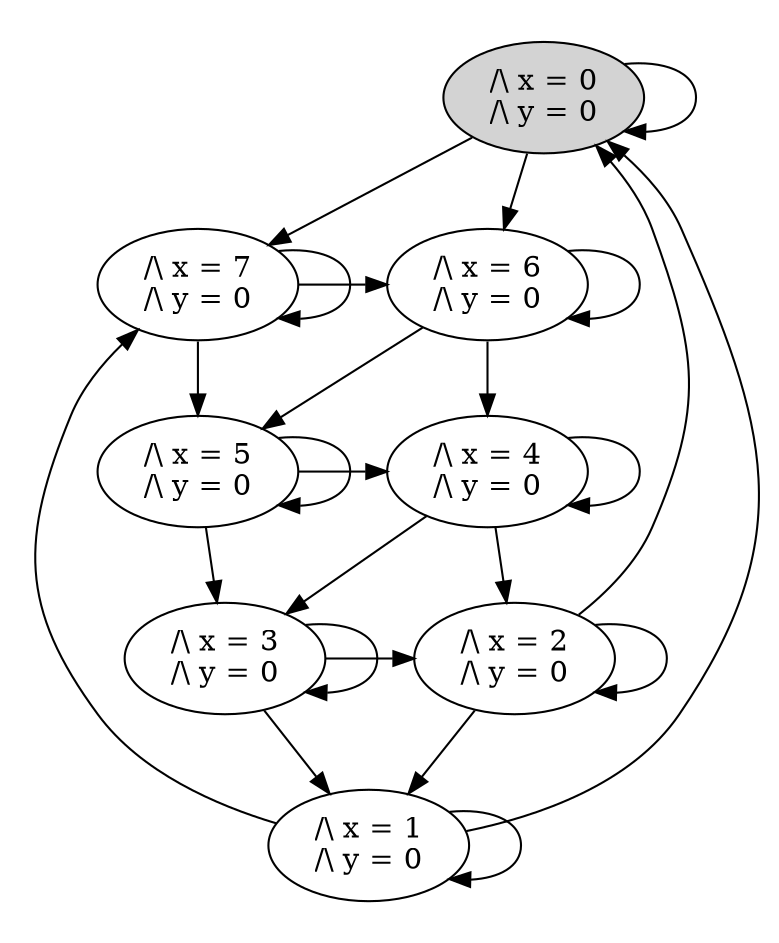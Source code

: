 strict digraph DiskGraph {
nodesep=0.35;
subgraph cluster_graph {
color="white";
1317622219392791164 [label="/\\ x = 0\n/\\ y = 0",style = filled]
1317622219392791164 -> 4893700435511492333 [label="",color="black",fontcolor="black"];
4893700435511492333 [label="/\\ x = 6\n/\\ y = 0"];
1317622219392791164 -> 3480188005806878388 [label="",color="black",fontcolor="black"];
3480188005806878388 [label="/\\ x = 7\n/\\ y = 0"];
1317622219392791164 -> 3480188005806878388 [label="",color="black",fontcolor="black"];
1317622219392791164 -> 1317622219392791164 [label="",color="black",fontcolor="black"];
4893700435511492333 -> -6583692315316380065 [label="",color="black",fontcolor="black"];
-6583692315316380065 [label="/\\ x = 4\n/\\ y = 0"];
4893700435511492333 -> -2952126410107482618 [label="",color="black",fontcolor="black"];
-2952126410107482618 [label="/\\ x = 5\n/\\ y = 0"];
4893700435511492333 -> -2952126410107482618 [label="",color="black",fontcolor="black"];
4893700435511492333 -> 4893700435511492333 [label="",color="black",fontcolor="black"];
3480188005806878388 -> -2952126410107482618 [label="",color="black",fontcolor="black"];
3480188005806878388 -> 4893700435511492333 [label="",color="black",fontcolor="black"];
3480188005806878388 -> 4893700435511492333 [label="",color="black",fontcolor="black"];
3480188005806878388 -> 3480188005806878388 [label="",color="black",fontcolor="black"];
-6583692315316380065 -> -791843759525555506 [label="",color="black",fontcolor="black"];
-791843759525555506 [label="/\\ x = 2\n/\\ y = 0"];
-6583692315316380065 -> -8743958198329212265 [label="",color="black",fontcolor="black"];
-8743958198329212265 [label="/\\ x = 3\n/\\ y = 0"];
-6583692315316380065 -> -8743958198329212265 [label="",color="black",fontcolor="black"];
-6583692315316380065 -> -6583692315316380065 [label="",color="black",fontcolor="black"];
-2952126410107482618 -> -8743958198329212265 [label="",color="black",fontcolor="black"];
-2952126410107482618 -> -6583692315316380065 [label="",color="black",fontcolor="black"];
-2952126410107482618 -> -6583692315316380065 [label="",color="black",fontcolor="black"];
-2952126410107482618 -> -2952126410107482618 [label="",color="black",fontcolor="black"];
-791843759525555506 -> 1317622219392791164 [label="",color="black",fontcolor="black"];
-791843759525555506 -> 7056248354844844581 [label="",color="black",fontcolor="black"];
7056248354844844581 [label="/\\ x = 1\n/\\ y = 0"];
-791843759525555506 -> 7056248354844844581 [label="",color="black",fontcolor="black"];
-791843759525555506 -> -791843759525555506 [label="",color="black",fontcolor="black"];
-8743958198329212265 -> 7056248354844844581 [label="",color="black",fontcolor="black"];
-8743958198329212265 -> -791843759525555506 [label="",color="black",fontcolor="black"];
-8743958198329212265 -> -791843759525555506 [label="",color="black",fontcolor="black"];
-8743958198329212265 -> -8743958198329212265 [label="",color="black",fontcolor="black"];
7056248354844844581 -> 3480188005806878388 [label="",color="black",fontcolor="black"];
7056248354844844581 -> 1317622219392791164 [label="",color="black",fontcolor="black"];
7056248354844844581 -> 1317622219392791164 [label="",color="black",fontcolor="black"];
7056248354844844581 -> 7056248354844844581 [label="",color="black",fontcolor="black"];
{rank = same; 1317622219392791164;}
{rank = same; 3480188005806878388;4893700435511492333;}
{rank = same; -2952126410107482618;-6583692315316380065;}
{rank = same; -8743958198329212265;-791843759525555506;}
{rank = same; 7056248354844844581;}
}
}